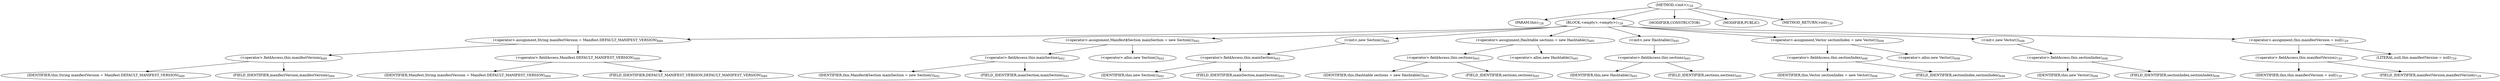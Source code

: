 digraph "&lt;init&gt;" {  
"1548" [label = <(METHOD,&lt;init&gt;)<SUB>728</SUB>> ]
"1549" [label = <(PARAM,this)<SUB>728</SUB>> ]
"1550" [label = <(BLOCK,&lt;empty&gt;,&lt;empty&gt;)<SUB>728</SUB>> ]
"1551" [label = <(&lt;operator&gt;.assignment,String manifestVersion = Manifest.DEFAULT_MANIFEST_VERSION)<SUB>689</SUB>> ]
"1552" [label = <(&lt;operator&gt;.fieldAccess,this.manifestVersion)<SUB>689</SUB>> ]
"1553" [label = <(IDENTIFIER,this,String manifestVersion = Manifest.DEFAULT_MANIFEST_VERSION)<SUB>689</SUB>> ]
"1554" [label = <(FIELD_IDENTIFIER,manifestVersion,manifestVersion)<SUB>689</SUB>> ]
"1555" [label = <(&lt;operator&gt;.fieldAccess,Manifest.DEFAULT_MANIFEST_VERSION)<SUB>689</SUB>> ]
"1556" [label = <(IDENTIFIER,Manifest,String manifestVersion = Manifest.DEFAULT_MANIFEST_VERSION)<SUB>689</SUB>> ]
"1557" [label = <(FIELD_IDENTIFIER,DEFAULT_MANIFEST_VERSION,DEFAULT_MANIFEST_VERSION)<SUB>689</SUB>> ]
"1558" [label = <(&lt;operator&gt;.assignment,Manifest$Section mainSection = new Section())<SUB>692</SUB>> ]
"1559" [label = <(&lt;operator&gt;.fieldAccess,this.mainSection)<SUB>692</SUB>> ]
"1560" [label = <(IDENTIFIER,this,Manifest$Section mainSection = new Section())<SUB>692</SUB>> ]
"1561" [label = <(FIELD_IDENTIFIER,mainSection,mainSection)<SUB>692</SUB>> ]
"1562" [label = <(&lt;operator&gt;.alloc,new Section())<SUB>692</SUB>> ]
"1563" [label = <(&lt;init&gt;,new Section())<SUB>692</SUB>> ]
"1564" [label = <(&lt;operator&gt;.fieldAccess,this.mainSection)<SUB>692</SUB>> ]
"1565" [label = <(IDENTIFIER,this,new Section())<SUB>692</SUB>> ]
"1566" [label = <(FIELD_IDENTIFIER,mainSection,mainSection)<SUB>692</SUB>> ]
"1567" [label = <(&lt;operator&gt;.assignment,Hashtable sections = new Hashtable())<SUB>695</SUB>> ]
"1568" [label = <(&lt;operator&gt;.fieldAccess,this.sections)<SUB>695</SUB>> ]
"1569" [label = <(IDENTIFIER,this,Hashtable sections = new Hashtable())<SUB>695</SUB>> ]
"1570" [label = <(FIELD_IDENTIFIER,sections,sections)<SUB>695</SUB>> ]
"1571" [label = <(&lt;operator&gt;.alloc,new Hashtable())<SUB>695</SUB>> ]
"1572" [label = <(&lt;init&gt;,new Hashtable())<SUB>695</SUB>> ]
"1573" [label = <(&lt;operator&gt;.fieldAccess,this.sections)<SUB>695</SUB>> ]
"1574" [label = <(IDENTIFIER,this,new Hashtable())<SUB>695</SUB>> ]
"1575" [label = <(FIELD_IDENTIFIER,sections,sections)<SUB>695</SUB>> ]
"1576" [label = <(&lt;operator&gt;.assignment,Vector sectionIndex = new Vector())<SUB>698</SUB>> ]
"1577" [label = <(&lt;operator&gt;.fieldAccess,this.sectionIndex)<SUB>698</SUB>> ]
"1578" [label = <(IDENTIFIER,this,Vector sectionIndex = new Vector())<SUB>698</SUB>> ]
"1579" [label = <(FIELD_IDENTIFIER,sectionIndex,sectionIndex)<SUB>698</SUB>> ]
"1580" [label = <(&lt;operator&gt;.alloc,new Vector())<SUB>698</SUB>> ]
"1581" [label = <(&lt;init&gt;,new Vector())<SUB>698</SUB>> ]
"1582" [label = <(&lt;operator&gt;.fieldAccess,this.sectionIndex)<SUB>698</SUB>> ]
"1583" [label = <(IDENTIFIER,this,new Vector())<SUB>698</SUB>> ]
"1584" [label = <(FIELD_IDENTIFIER,sectionIndex,sectionIndex)<SUB>698</SUB>> ]
"1585" [label = <(&lt;operator&gt;.assignment,this.manifestVersion = null)<SUB>729</SUB>> ]
"1586" [label = <(&lt;operator&gt;.fieldAccess,this.manifestVersion)<SUB>729</SUB>> ]
"1587" [label = <(IDENTIFIER,this,this.manifestVersion = null)<SUB>729</SUB>> ]
"1588" [label = <(FIELD_IDENTIFIER,manifestVersion,manifestVersion)<SUB>729</SUB>> ]
"1589" [label = <(LITERAL,null,this.manifestVersion = null)<SUB>729</SUB>> ]
"1590" [label = <(MODIFIER,CONSTRUCTOR)> ]
"1591" [label = <(MODIFIER,PUBLIC)> ]
"1592" [label = <(METHOD_RETURN,void)<SUB>730</SUB>> ]
  "1548" -> "1549" 
  "1548" -> "1550" 
  "1548" -> "1590" 
  "1548" -> "1591" 
  "1548" -> "1592" 
  "1550" -> "1551" 
  "1550" -> "1558" 
  "1550" -> "1563" 
  "1550" -> "1567" 
  "1550" -> "1572" 
  "1550" -> "1576" 
  "1550" -> "1581" 
  "1550" -> "1585" 
  "1551" -> "1552" 
  "1551" -> "1555" 
  "1552" -> "1553" 
  "1552" -> "1554" 
  "1555" -> "1556" 
  "1555" -> "1557" 
  "1558" -> "1559" 
  "1558" -> "1562" 
  "1559" -> "1560" 
  "1559" -> "1561" 
  "1563" -> "1564" 
  "1564" -> "1565" 
  "1564" -> "1566" 
  "1567" -> "1568" 
  "1567" -> "1571" 
  "1568" -> "1569" 
  "1568" -> "1570" 
  "1572" -> "1573" 
  "1573" -> "1574" 
  "1573" -> "1575" 
  "1576" -> "1577" 
  "1576" -> "1580" 
  "1577" -> "1578" 
  "1577" -> "1579" 
  "1581" -> "1582" 
  "1582" -> "1583" 
  "1582" -> "1584" 
  "1585" -> "1586" 
  "1585" -> "1589" 
  "1586" -> "1587" 
  "1586" -> "1588" 
}
